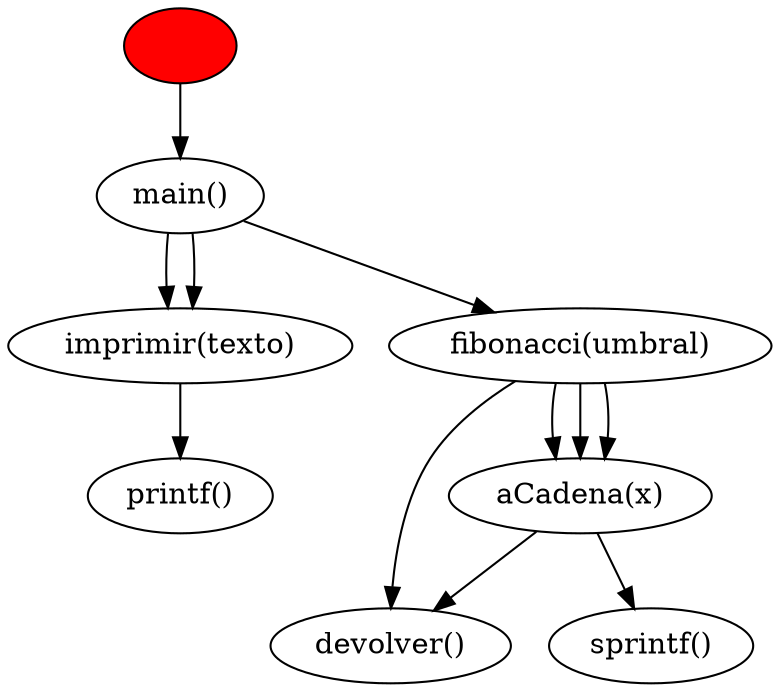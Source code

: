 digraph Llamadas
{
0 [label=""style=filled, fillcolor=red];
1 [label="main()"];
2 [label="imprimir(texto)"];
3 [label="fibonacci(umbral)"];
4 [label="aCadena(x)"];
5 [label="printf()"];
6 [label="devolver()"];
7 [label="sprintf()"];
0->1;
1->3;
1->2;
1->2;
2->5;
3->4;
3->4;
3->4;
3->6;
4->6;
4->7;
}
